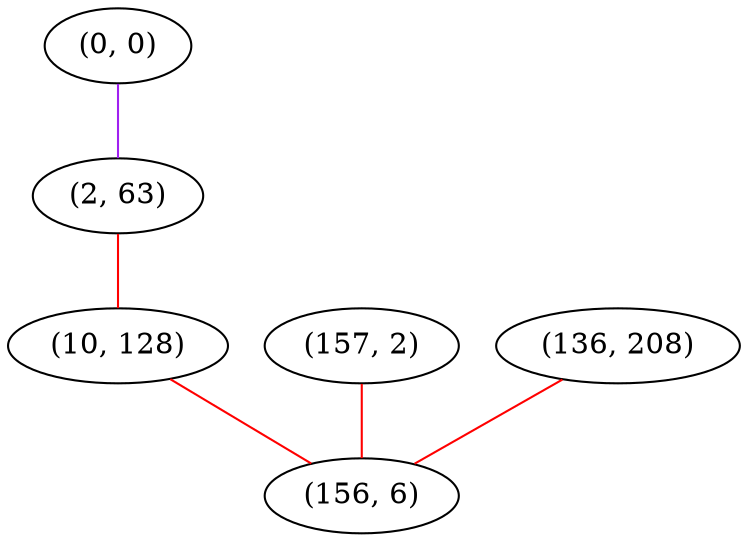graph "" {
"(0, 0)";
"(2, 63)";
"(157, 2)";
"(10, 128)";
"(136, 208)";
"(156, 6)";
"(0, 0)" -- "(2, 63)"  [color=purple, key=0, weight=4];
"(2, 63)" -- "(10, 128)"  [color=red, key=0, weight=1];
"(157, 2)" -- "(156, 6)"  [color=red, key=0, weight=1];
"(10, 128)" -- "(156, 6)"  [color=red, key=0, weight=1];
"(136, 208)" -- "(156, 6)"  [color=red, key=0, weight=1];
}
